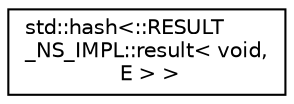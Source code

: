 digraph "Graphical Class Hierarchy"
{
 // LATEX_PDF_SIZE
  edge [fontname="Helvetica",fontsize="10",labelfontname="Helvetica",labelfontsize="10"];
  node [fontname="Helvetica",fontsize="10",shape=record];
  rankdir="LR";
  Node0 [label="std::hash\<::RESULT\l_NS_IMPL::result\< void,\l E \> \>",height=0.2,width=0.4,color="black", fillcolor="white", style="filled",URL="$d8/da1/structstd_1_1hash_3_1_1RESULT__NS__IMPL_1_1result_3_01void_00_01E_01_4_01_4.html",tooltip=" "];
}
